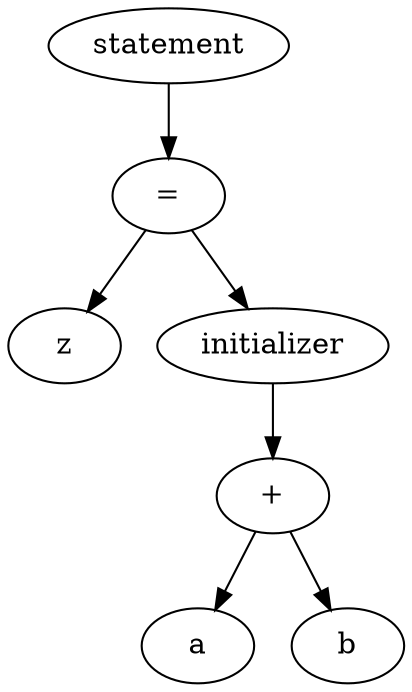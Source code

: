 digraph G {
A009B33B0 [label = "statement"];
A009B33B0 -> A009B34B0;
A009B34B0 [label = "="];
A009B34B0 -> A009B33E0;
A009B34B0 -> A009B3480;
A009B33E0 [label = "z"];
A009B3480 [label = "initializer"];
A009B3480 -> A009B3458;
A009B3458 [label = "+"];
A009B3458 -> A009B3408;
A009B3458 -> A009B3430;
A009B3408 [label = "a"];
A009B3430 [label = "b"];
}
